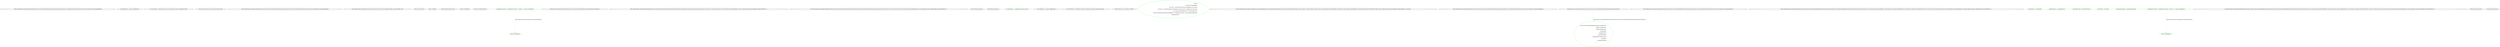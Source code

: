 digraph  {
n0 [cluster="QuantConnect.Lean.Engine.DataFeeds.Enumerators.Factories.BaseDataCollectionSubscripionEnumeratorFactory.CreateEnumerator(QuantConnect.Data.UniverseSelection.SubscriptionRequest)", label="Entry QuantConnect.Lean.Engine.DataFeeds.Enumerators.Factories.BaseDataCollectionSubscripionEnumeratorFactory.CreateEnumerator(QuantConnect.Data.UniverseSelection.SubscriptionRequest)", span="36-36"];
n1 [cluster="QuantConnect.Lean.Engine.DataFeeds.Enumerators.Factories.BaseDataCollectionSubscripionEnumeratorFactory.CreateEnumerator(QuantConnect.Data.UniverseSelection.SubscriptionRequest)", label="var configuration = request.Configuration", span="38-38"];
n2 [cluster="QuantConnect.Lean.Engine.DataFeeds.Enumerators.Factories.BaseDataCollectionSubscripionEnumeratorFactory.CreateEnumerator(QuantConnect.Data.UniverseSelection.SubscriptionRequest)", label="var sourceFactory = (BaseData) Activator.CreateInstance(request.Configuration.Type)", span="39-39"];
n5 [cluster="System.Activator.CreateInstance(System.Type)", label="Entry System.Activator.CreateInstance(System.Type)", span="0-0"];
n4 [cluster="QuantConnect.Lean.Engine.DataFeeds.Enumerators.Factories.BaseDataCollectionSubscripionEnumeratorFactory.CreateEnumerator(QuantConnect.Data.UniverseSelection.SubscriptionRequest)", label="Exit QuantConnect.Lean.Engine.DataFeeds.Enumerators.Factories.BaseDataCollectionSubscripionEnumeratorFactory.CreateEnumerator(QuantConnect.Data.UniverseSelection.SubscriptionRequest)", span="36-36"];
n6 [cluster="QuantConnect.Data.BaseData.GetSource(QuantConnect.Data.SubscriptionDataConfig, System.DateTime, bool)", label="Entry QuantConnect.Data.BaseData.GetSource(QuantConnect.Data.SubscriptionDataConfig, System.DateTime, bool)", span="157-157"];
n7 [cluster="Unk.ForSource", label="Entry Unk.ForSource", span=""];
n8 [cluster="Unk.Read", label="Entry Unk.Read", span=""];
n9 [cluster="BaseDataCollection.cstr", label="Entry BaseDataCollection.cstr", span=""];
n10 [cluster="Unk.AddDays", label="Entry Unk.AddDays", span=""];
n11 [cluster="Unk.GetEnumerator", label="Entry Unk.GetEnumerator", span=""];
d1 [cluster="QuantConnect.Lean.Engine.DataFeeds.Enumerators.Factories.BaseDataCollectionSubscripionEnumeratorFactory.BaseDataCollectionSubscripionEnumeratorFactory(System.Func<QuantConnect.Data.UniverseSelection.SubscriptionRequest, System.Collections.Generic.IEnumerable<System.DateTime>>)", color=green, community=0, label="_tradableDaysProvider = tradableDaysProvider ?? (request => request.TradableDays)", prediction=0, span="40-40"];
d20 [label="QuantConnect.Lean.Engine.DataFeeds.Enumerators.Factories.BaseDataCollectionSubscripionEnumeratorFactory", span=""];
d0 [cluster="QuantConnect.Lean.Engine.DataFeeds.Enumerators.Factories.BaseDataCollectionSubscripionEnumeratorFactory.BaseDataCollectionSubscripionEnumeratorFactory(System.Func<QuantConnect.Data.UniverseSelection.SubscriptionRequest, System.Collections.Generic.IEnumerable<System.DateTime>>)", label="Entry QuantConnect.Lean.Engine.DataFeeds.Enumerators.Factories.BaseDataCollectionSubscripionEnumeratorFactory.BaseDataCollectionSubscripionEnumeratorFactory(System.Func<QuantConnect.Data.UniverseSelection.SubscriptionRequest, System.Collections.Generic.IEnumerable<System.DateTime>>)", span="38-38"];
d2 [cluster="QuantConnect.Lean.Engine.DataFeeds.Enumerators.Factories.BaseDataCollectionSubscripionEnumeratorFactory.BaseDataCollectionSubscripionEnumeratorFactory(System.Func<QuantConnect.Data.UniverseSelection.SubscriptionRequest, System.Collections.Generic.IEnumerable<System.DateTime>>)", label="Exit QuantConnect.Lean.Engine.DataFeeds.Enumerators.Factories.BaseDataCollectionSubscripionEnumeratorFactory.BaseDataCollectionSubscripionEnumeratorFactory(System.Func<QuantConnect.Data.UniverseSelection.SubscriptionRequest, System.Collections.Generic.IEnumerable<System.DateTime>>)", span="38-38"];
d4 [cluster="lambda expression", color=green, community=0, label="request.TradableDays", prediction=0, span="40-40"];
d3 [cluster="lambda expression", label="Entry lambda expression", span="40-40"];
d5 [cluster="lambda expression", label="Exit lambda expression", span="40-40"];
d8 [cluster="QuantConnect.Lean.Engine.DataFeeds.Enumerators.Factories.BaseDataCollectionSubscripionEnumeratorFactory.CreateEnumerator(QuantConnect.Data.UniverseSelection.SubscriptionRequest)", color=green, community=0, label="var tradableDays = _tradableDaysProvider(request)", prediction=2, span="51-51"];
d7 [cluster="QuantConnect.Lean.Engine.DataFeeds.Enumerators.Factories.BaseDataCollectionSubscripionEnumeratorFactory.CreateEnumerator(QuantConnect.Data.UniverseSelection.SubscriptionRequest)", label="var configuration = request.Configuration", span="50-50"];
d9 [cluster="QuantConnect.Lean.Engine.DataFeeds.Enumerators.Factories.BaseDataCollectionSubscripionEnumeratorFactory.CreateEnumerator(QuantConnect.Data.UniverseSelection.SubscriptionRequest)", label="var sourceFactory = (BaseData) Activator.CreateInstance(request.Configuration.Type)", span="52-52"];
d12 [cluster="System.Func<T, TResult>.Invoke(T)", label="Entry System.Func<T, TResult>.Invoke(T)", span="0-0"];
d10 [cluster="QuantConnect.Lean.Engine.DataFeeds.Enumerators.Factories.BaseDataCollectionSubscripionEnumeratorFactory.CreateEnumerator(QuantConnect.Data.UniverseSelection.SubscriptionRequest)", color=green, community=0, label="return (\r\n                from date in tradableDays\r\n                let source = sourceFactory.GetSource(configuration, date, false)\r\n                let factory = SubscriptionDataSourceReader.ForSource(source, configuration, date, false)\r\n                let coarseFundamentalForDate = factory.Read(source)\r\n                select new BaseDataCollection(date.AddDays(1), configuration.Symbol, coarseFundamentalForDate)\r\n                ).GetEnumerator();", prediction=3, span="54-60"];
m2_14 [cluster="QuantConnect.Lean.Engine.DataFeeds.SubscriptionDataReader.SubscriptionDataReader(QuantConnect.Data.SubscriptionDataConfig, System.DateTime, System.DateTime, QuantConnect.Lean.Engine.Results.IResultHandler, QuantConnect.Data.Auxiliary.MapFileResolver, QuantConnect.Interfaces.IFactorFileProvider, System.Collections.Generic.IEnumerable<System.DateTime>, bool, bool)", file="SubscriptionDataReaderSubscriptionEnumeratorFactory.cs", label="Entry QuantConnect.Lean.Engine.DataFeeds.SubscriptionDataReader.SubscriptionDataReader(QuantConnect.Data.SubscriptionDataConfig, System.DateTime, System.DateTime, QuantConnect.Lean.Engine.Results.IResultHandler, QuantConnect.Data.Auxiliary.MapFileResolver, QuantConnect.Interfaces.IFactorFileProvider, System.Collections.Generic.IEnumerable<System.DateTime>, bool, bool)", span="122-122"];
m2_11 [cluster="QuantConnect.Lean.Engine.DataFeeds.Enumerators.Factories.SubscriptionDataReaderSubscriptionEnumeratorFactory.CreateEnumerator(QuantConnect.Data.UniverseSelection.SubscriptionRequest)", file="SubscriptionDataReaderSubscriptionEnumeratorFactory.cs", label="Entry QuantConnect.Lean.Engine.DataFeeds.Enumerators.Factories.SubscriptionDataReaderSubscriptionEnumeratorFactory.CreateEnumerator(QuantConnect.Data.UniverseSelection.SubscriptionRequest)", span="70-70"];
m2_12 [cluster="QuantConnect.Lean.Engine.DataFeeds.Enumerators.Factories.SubscriptionDataReaderSubscriptionEnumeratorFactory.CreateEnumerator(QuantConnect.Data.UniverseSelection.SubscriptionRequest)", color=green, community=0, file="SubscriptionDataReaderSubscriptionEnumeratorFactory.cs", label="return new SubscriptionDataReader(request.Configuration, \r\n                request.StartTimeLocal, \r\n                request.EndTimeLocal, \r\n                _resultHandler, \r\n                _mapFileResolver,\r\n                _factorFileProvider, \r\n                _tradableDaysProvider(request), \r\n                _isLiveMode, \r\n                _includeAuxiliaryData\r\n                );", prediction=4, span="72-81"];
m2_13 [cluster="QuantConnect.Lean.Engine.DataFeeds.Enumerators.Factories.SubscriptionDataReaderSubscriptionEnumeratorFactory.CreateEnumerator(QuantConnect.Data.UniverseSelection.SubscriptionRequest)", file="SubscriptionDataReaderSubscriptionEnumeratorFactory.cs", label="Exit QuantConnect.Lean.Engine.DataFeeds.Enumerators.Factories.SubscriptionDataReaderSubscriptionEnumeratorFactory.CreateEnumerator(QuantConnect.Data.UniverseSelection.SubscriptionRequest)", span="70-70"];
m2_0 [cluster="QuantConnect.Lean.Engine.DataFeeds.Enumerators.Factories.SubscriptionDataReaderSubscriptionEnumeratorFactory.SubscriptionDataReaderSubscriptionEnumeratorFactory(QuantConnect.Lean.Engine.Results.IResultHandler, QuantConnect.Data.Auxiliary.MapFileResolver, QuantConnect.Interfaces.IFactorFileProvider, bool, bool, System.Func<QuantConnect.Data.UniverseSelection.SubscriptionRequest, System.Collections.Generic.IEnumerable<System.DateTime>>)", file="SubscriptionDataReaderSubscriptionEnumeratorFactory.cs", label="Entry QuantConnect.Lean.Engine.DataFeeds.Enumerators.Factories.SubscriptionDataReaderSubscriptionEnumeratorFactory.SubscriptionDataReaderSubscriptionEnumeratorFactory(QuantConnect.Lean.Engine.Results.IResultHandler, QuantConnect.Data.Auxiliary.MapFileResolver, QuantConnect.Interfaces.IFactorFileProvider, bool, bool, System.Func<QuantConnect.Data.UniverseSelection.SubscriptionRequest, System.Collections.Generic.IEnumerable<System.DateTime>>)", span="49-49"];
m2_1 [cluster="QuantConnect.Lean.Engine.DataFeeds.Enumerators.Factories.SubscriptionDataReaderSubscriptionEnumeratorFactory.SubscriptionDataReaderSubscriptionEnumeratorFactory(QuantConnect.Lean.Engine.Results.IResultHandler, QuantConnect.Data.Auxiliary.MapFileResolver, QuantConnect.Interfaces.IFactorFileProvider, bool, bool, System.Func<QuantConnect.Data.UniverseSelection.SubscriptionRequest, System.Collections.Generic.IEnumerable<System.DateTime>>)", color=green, community=0, file="SubscriptionDataReaderSubscriptionEnumeratorFactory.cs", label="_resultHandler = resultHandler", prediction=5, span="57-57"];
m2_2 [cluster="QuantConnect.Lean.Engine.DataFeeds.Enumerators.Factories.SubscriptionDataReaderSubscriptionEnumeratorFactory.SubscriptionDataReaderSubscriptionEnumeratorFactory(QuantConnect.Lean.Engine.Results.IResultHandler, QuantConnect.Data.Auxiliary.MapFileResolver, QuantConnect.Interfaces.IFactorFileProvider, bool, bool, System.Func<QuantConnect.Data.UniverseSelection.SubscriptionRequest, System.Collections.Generic.IEnumerable<System.DateTime>>)", color=green, community=0, file="SubscriptionDataReaderSubscriptionEnumeratorFactory.cs", label="_mapFileResolver = mapFileResolver", prediction=6, span="58-58"];
m2_3 [cluster="QuantConnect.Lean.Engine.DataFeeds.Enumerators.Factories.SubscriptionDataReaderSubscriptionEnumeratorFactory.SubscriptionDataReaderSubscriptionEnumeratorFactory(QuantConnect.Lean.Engine.Results.IResultHandler, QuantConnect.Data.Auxiliary.MapFileResolver, QuantConnect.Interfaces.IFactorFileProvider, bool, bool, System.Func<QuantConnect.Data.UniverseSelection.SubscriptionRequest, System.Collections.Generic.IEnumerable<System.DateTime>>)", color=green, community=0, file="SubscriptionDataReaderSubscriptionEnumeratorFactory.cs", label="_factorFileProvider = factorFileProvider", prediction=7, span="59-59"];
m2_4 [cluster="QuantConnect.Lean.Engine.DataFeeds.Enumerators.Factories.SubscriptionDataReaderSubscriptionEnumeratorFactory.SubscriptionDataReaderSubscriptionEnumeratorFactory(QuantConnect.Lean.Engine.Results.IResultHandler, QuantConnect.Data.Auxiliary.MapFileResolver, QuantConnect.Interfaces.IFactorFileProvider, bool, bool, System.Func<QuantConnect.Data.UniverseSelection.SubscriptionRequest, System.Collections.Generic.IEnumerable<System.DateTime>>)", color=green, community=0, file="SubscriptionDataReaderSubscriptionEnumeratorFactory.cs", label="_isLiveMode = isLiveMode", prediction=8, span="60-60"];
m2_5 [cluster="QuantConnect.Lean.Engine.DataFeeds.Enumerators.Factories.SubscriptionDataReaderSubscriptionEnumeratorFactory.SubscriptionDataReaderSubscriptionEnumeratorFactory(QuantConnect.Lean.Engine.Results.IResultHandler, QuantConnect.Data.Auxiliary.MapFileResolver, QuantConnect.Interfaces.IFactorFileProvider, bool, bool, System.Func<QuantConnect.Data.UniverseSelection.SubscriptionRequest, System.Collections.Generic.IEnumerable<System.DateTime>>)", color=green, community=0, file="SubscriptionDataReaderSubscriptionEnumeratorFactory.cs", label="_includeAuxiliaryData = includeAuxiliaryData", prediction=9, span="61-61"];
m2_6 [cluster="QuantConnect.Lean.Engine.DataFeeds.Enumerators.Factories.SubscriptionDataReaderSubscriptionEnumeratorFactory.SubscriptionDataReaderSubscriptionEnumeratorFactory(QuantConnect.Lean.Engine.Results.IResultHandler, QuantConnect.Data.Auxiliary.MapFileResolver, QuantConnect.Interfaces.IFactorFileProvider, bool, bool, System.Func<QuantConnect.Data.UniverseSelection.SubscriptionRequest, System.Collections.Generic.IEnumerable<System.DateTime>>)", color=green, community=0, file="SubscriptionDataReaderSubscriptionEnumeratorFactory.cs", label="_tradableDaysProvider = tradableDaysProvider ?? (request => request.TradableDays)", prediction=10, span="62-62"];
m2_7 [cluster="QuantConnect.Lean.Engine.DataFeeds.Enumerators.Factories.SubscriptionDataReaderSubscriptionEnumeratorFactory.SubscriptionDataReaderSubscriptionEnumeratorFactory(QuantConnect.Lean.Engine.Results.IResultHandler, QuantConnect.Data.Auxiliary.MapFileResolver, QuantConnect.Interfaces.IFactorFileProvider, bool, bool, System.Func<QuantConnect.Data.UniverseSelection.SubscriptionRequest, System.Collections.Generic.IEnumerable<System.DateTime>>)", file="SubscriptionDataReaderSubscriptionEnumeratorFactory.cs", label="Exit QuantConnect.Lean.Engine.DataFeeds.Enumerators.Factories.SubscriptionDataReaderSubscriptionEnumeratorFactory.SubscriptionDataReaderSubscriptionEnumeratorFactory(QuantConnect.Lean.Engine.Results.IResultHandler, QuantConnect.Data.Auxiliary.MapFileResolver, QuantConnect.Interfaces.IFactorFileProvider, bool, bool, System.Func<QuantConnect.Data.UniverseSelection.SubscriptionRequest, System.Collections.Generic.IEnumerable<System.DateTime>>)", span="49-49"];
m2_8 [cluster="lambda expression", file="SubscriptionDataReaderSubscriptionEnumeratorFactory.cs", label="Entry lambda expression", span="62-62"];
m2_9 [cluster="lambda expression", color=green, community=0, file="SubscriptionDataReaderSubscriptionEnumeratorFactory.cs", label="request.TradableDays", prediction=10, span="62-62"];
m2_10 [cluster="lambda expression", file="SubscriptionDataReaderSubscriptionEnumeratorFactory.cs", label="Exit lambda expression", span="62-62"];
m2_16 [file="SubscriptionDataReaderSubscriptionEnumeratorFactory.cs", label="QuantConnect.Lean.Engine.DataFeeds.Enumerators.Factories.SubscriptionDataReaderSubscriptionEnumeratorFactory", span=""];
d1 -> d4  [color=green, key=1, label="QuantConnect.Data.UniverseSelection.SubscriptionRequest", style=dashed];
m2_6 -> m2_9  [color=green, key=1, label="QuantConnect.Data.UniverseSelection.SubscriptionRequest", style=dashed];
m2_16 -> m2_12  [color=green, key=1, label="QuantConnect.Lean.Engine.DataFeeds.Enumerators.Factories.SubscriptionDataReaderSubscriptionEnumeratorFactory", style=dashed];
}
